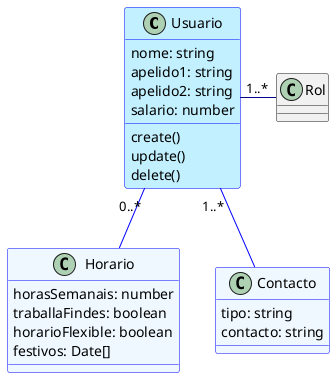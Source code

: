 @startuml Usuario

!startsub PARCIAL
    class Usuario #APPLICATION ##Blue {
        ' Propiedades
        {field} nome: string
        {field} apelido1: string
        {field} apelido2: string
        {field} salario: number

        ' Métodos
        {method} create()
        {method} update()
        {method} delete()
    }

    class Horario #AliceBlue ##Blue {
        ' Propiedades
        {field} horasSemanais: number
        {field} traballaFindes: boolean
        {field} horarioFlexible: boolean
        {field} festivos: Date[]
    }

    class Contacto #AliceBlue ##Blue {
        ' Propiedades
        {field} tipo: string
        {field} contacto: string
    }

    Usuario "1..*" - Rol #DarkBlue
    Usuario "1..*" -- Contacto #Blue
    Usuario "0..*" -- Horario #Blue
!endsub

@enduml
